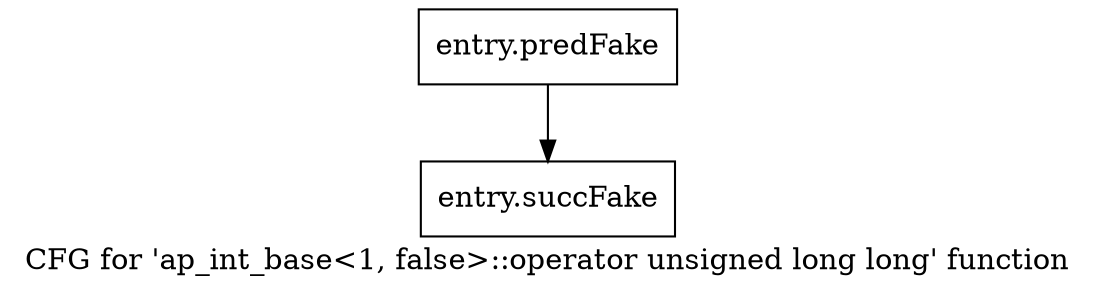 digraph "CFG for 'ap_int_base\<1, false\>::operator unsigned long long' function" {
	label="CFG for 'ap_int_base\<1, false\>::operator unsigned long long' function";

	Node0x59ab020 [shape=record,filename="",linenumber="",label="{entry.predFake}"];
	Node0x59ab020 -> Node0x5acedc0[ callList="" memoryops="" filename="/home/omerfaruk/tools/Xilinx/Vitis_HLS/2023.2/include/etc/ap_int_base.h" execusionnum="2"];
	Node0x5acedc0 [shape=record,filename="/home/omerfaruk/tools/Xilinx/Vitis_HLS/2023.2/include/etc/ap_int_base.h",linenumber="537",label="{entry.succFake}"];
}
